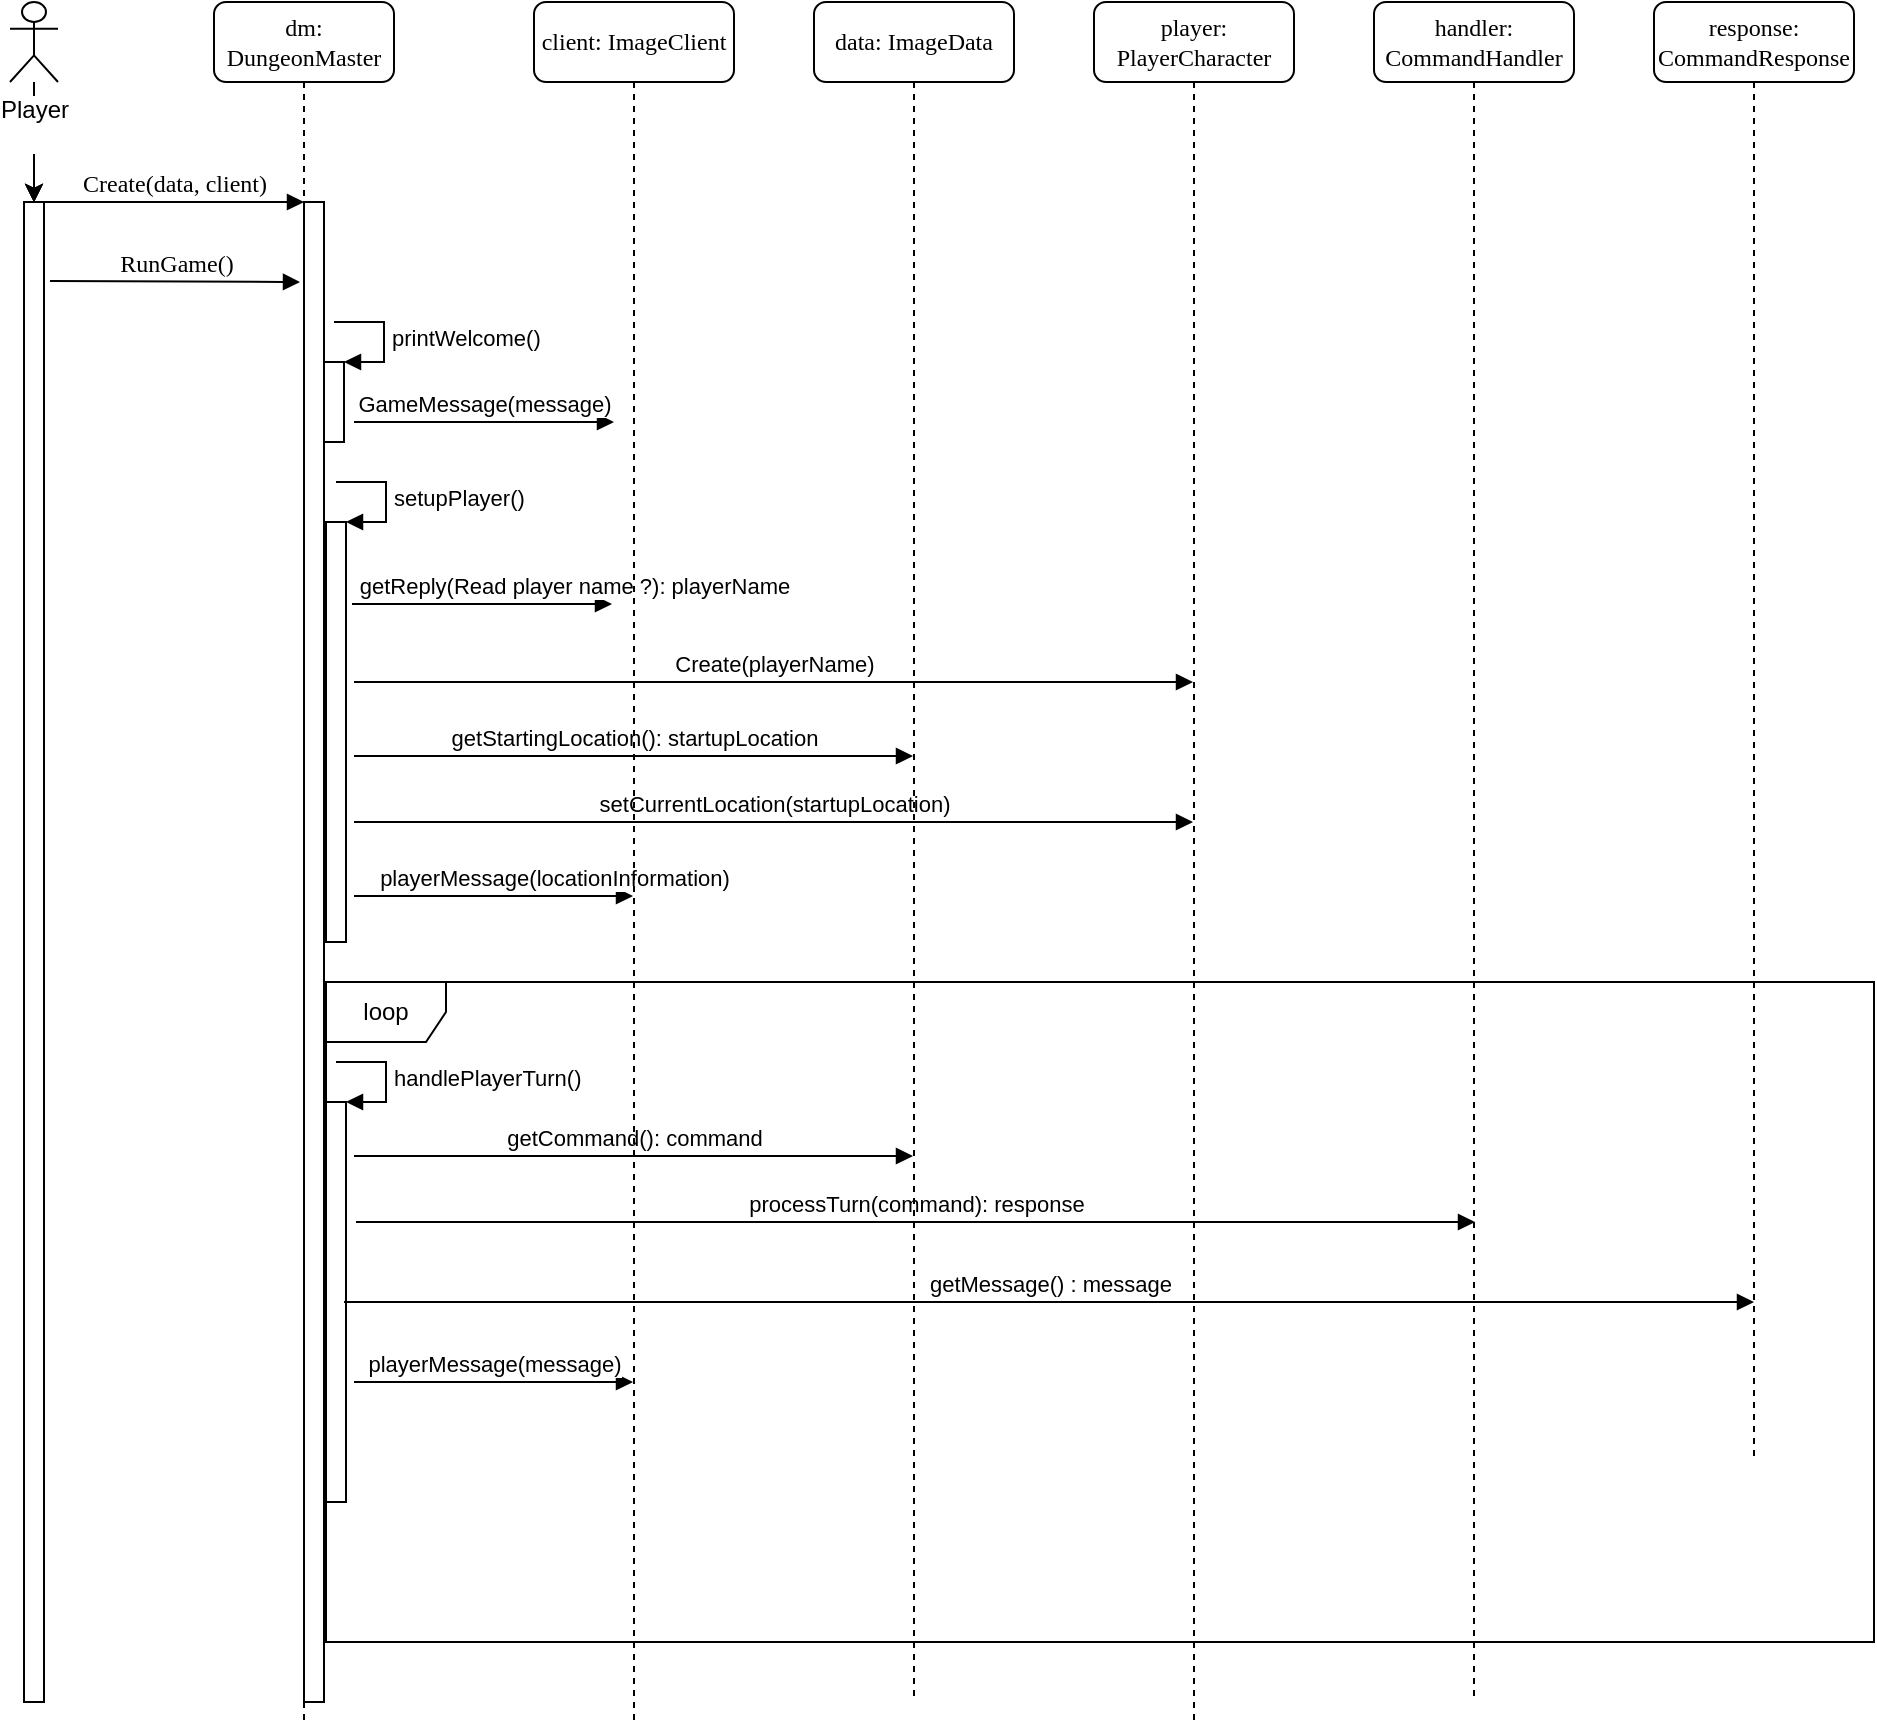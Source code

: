 <mxfile version="10.7.3" type="github"><diagram name="Page-1" id="13e1069c-82ec-6db2-03f1-153e76fe0fe0"><mxGraphModel dx="1080" dy="447" grid="1" gridSize="10" guides="1" tooltips="1" connect="1" arrows="1" fold="1" page="1" pageScale="1" pageWidth="1100" pageHeight="850" background="#ffffff" math="0" shadow="0"><root><mxCell id="0"/><mxCell id="1" parent="0"/><mxCell id="t5ArHIkcnjFmZgyY3Mu2-22" value="loop&lt;br&gt;" style="shape=umlFrame;whiteSpace=wrap;html=1;" vertex="1" parent="1"><mxGeometry x="296" y="570" width="774" height="330" as="geometry"/></mxCell><mxCell id="7baba1c4bc27f4b0-2" value="dm:&lt;br&gt;DungeonMaster&lt;br&gt;" style="shape=umlLifeline;perimeter=lifelinePerimeter;whiteSpace=wrap;html=1;container=1;collapsible=0;recursiveResize=0;outlineConnect=0;rounded=1;shadow=0;comic=0;labelBackgroundColor=none;strokeColor=#000000;strokeWidth=1;fillColor=#FFFFFF;fontFamily=Verdana;fontSize=12;fontColor=#000000;align=center;" parent="1" vertex="1"><mxGeometry x="240" y="80" width="90" height="860" as="geometry"/></mxCell><mxCell id="7baba1c4bc27f4b0-10" value="" style="html=1;points=[];perimeter=orthogonalPerimeter;rounded=0;shadow=0;comic=0;labelBackgroundColor=none;strokeColor=#000000;strokeWidth=1;fillColor=#FFFFFF;fontFamily=Verdana;fontSize=12;fontColor=#000000;align=center;" parent="7baba1c4bc27f4b0-2" vertex="1"><mxGeometry x="45" y="100" width="10" height="750" as="geometry"/></mxCell><mxCell id="t5ArHIkcnjFmZgyY3Mu2-8" value="" style="html=1;points=[];perimeter=orthogonalPerimeter;" vertex="1" parent="7baba1c4bc27f4b0-2"><mxGeometry x="55" y="180" width="10" height="40" as="geometry"/></mxCell><mxCell id="t5ArHIkcnjFmZgyY3Mu2-9" value="printWelcome()" style="edgeStyle=orthogonalEdgeStyle;html=1;align=left;spacingLeft=2;endArrow=block;rounded=0;entryX=1;entryY=0;" edge="1" target="t5ArHIkcnjFmZgyY3Mu2-8" parent="7baba1c4bc27f4b0-2"><mxGeometry relative="1" as="geometry"><mxPoint x="60" y="160" as="sourcePoint"/><Array as="points"><mxPoint x="85" y="160"/></Array></mxGeometry></mxCell><mxCell id="t5ArHIkcnjFmZgyY3Mu2-10" value="GameMessage(message)&lt;br&gt;" style="html=1;verticalAlign=bottom;endArrow=block;" edge="1" parent="7baba1c4bc27f4b0-2"><mxGeometry width="80" relative="1" as="geometry"><mxPoint x="70" y="210" as="sourcePoint"/><mxPoint x="200" y="210" as="targetPoint"/></mxGeometry></mxCell><mxCell id="t5ArHIkcnjFmZgyY3Mu2-11" value="" style="html=1;points=[];perimeter=orthogonalPerimeter;" vertex="1" parent="7baba1c4bc27f4b0-2"><mxGeometry x="56" y="260" width="10" height="210" as="geometry"/></mxCell><mxCell id="t5ArHIkcnjFmZgyY3Mu2-12" value="setupPlayer()" style="edgeStyle=orthogonalEdgeStyle;html=1;align=left;spacingLeft=2;endArrow=block;rounded=0;entryX=1;entryY=0;" edge="1" target="t5ArHIkcnjFmZgyY3Mu2-11" parent="7baba1c4bc27f4b0-2"><mxGeometry relative="1" as="geometry"><mxPoint x="61" y="240" as="sourcePoint"/><Array as="points"><mxPoint x="86" y="240"/></Array></mxGeometry></mxCell><mxCell id="t5ArHIkcnjFmZgyY3Mu2-13" value="getReply(Read player name ?): playerName&lt;br&gt;" style="html=1;verticalAlign=bottom;endArrow=block;" edge="1" parent="7baba1c4bc27f4b0-2"><mxGeometry x="0.708" width="80" relative="1" as="geometry"><mxPoint x="69" y="301" as="sourcePoint"/><mxPoint x="199" y="301" as="targetPoint"/><mxPoint as="offset"/></mxGeometry></mxCell><mxCell id="t5ArHIkcnjFmZgyY3Mu2-14" value="Create(playerName)" style="html=1;verticalAlign=bottom;endArrow=block;" edge="1" parent="7baba1c4bc27f4b0-2" target="7baba1c4bc27f4b0-5"><mxGeometry width="80" relative="1" as="geometry"><mxPoint x="70" y="340" as="sourcePoint"/><mxPoint x="150" y="340" as="targetPoint"/></mxGeometry></mxCell><mxCell id="t5ArHIkcnjFmZgyY3Mu2-15" value="getStartingLocation(): startupLocation" style="html=1;verticalAlign=bottom;endArrow=block;" edge="1" parent="7baba1c4bc27f4b0-2" target="7baba1c4bc27f4b0-4"><mxGeometry width="80" relative="1" as="geometry"><mxPoint x="70" y="377" as="sourcePoint"/><mxPoint x="150" y="377" as="targetPoint"/></mxGeometry></mxCell><mxCell id="t5ArHIkcnjFmZgyY3Mu2-16" value="setCurrentLocation(startupLocation)" style="html=1;verticalAlign=bottom;endArrow=block;" edge="1" parent="7baba1c4bc27f4b0-2" target="7baba1c4bc27f4b0-5"><mxGeometry width="80" relative="1" as="geometry"><mxPoint x="70" y="410" as="sourcePoint"/><mxPoint x="150" y="410" as="targetPoint"/></mxGeometry></mxCell><mxCell id="t5ArHIkcnjFmZgyY3Mu2-17" value="playerMessage(locationInformation)" style="html=1;verticalAlign=bottom;endArrow=block;" edge="1" parent="7baba1c4bc27f4b0-2" target="7baba1c4bc27f4b0-3"><mxGeometry x="0.434" width="80" relative="1" as="geometry"><mxPoint x="70" y="447" as="sourcePoint"/><mxPoint x="150" y="447" as="targetPoint"/><mxPoint as="offset"/></mxGeometry></mxCell><mxCell id="t5ArHIkcnjFmZgyY3Mu2-25" value="" style="html=1;points=[];perimeter=orthogonalPerimeter;" vertex="1" parent="7baba1c4bc27f4b0-2"><mxGeometry x="56" y="550" width="10" height="200" as="geometry"/></mxCell><mxCell id="t5ArHIkcnjFmZgyY3Mu2-26" value="handlePlayerTurn()" style="edgeStyle=orthogonalEdgeStyle;html=1;align=left;spacingLeft=2;endArrow=block;rounded=0;entryX=1;entryY=0;" edge="1" target="t5ArHIkcnjFmZgyY3Mu2-25" parent="7baba1c4bc27f4b0-2"><mxGeometry relative="1" as="geometry"><mxPoint x="61" y="530" as="sourcePoint"/><Array as="points"><mxPoint x="86" y="530"/></Array></mxGeometry></mxCell><mxCell id="t5ArHIkcnjFmZgyY3Mu2-27" value="getCommand(): command" style="html=1;verticalAlign=bottom;endArrow=block;" edge="1" parent="7baba1c4bc27f4b0-2" target="7baba1c4bc27f4b0-4"><mxGeometry width="80" relative="1" as="geometry"><mxPoint x="70" y="577" as="sourcePoint"/><mxPoint x="150" y="577" as="targetPoint"/></mxGeometry></mxCell><mxCell id="t5ArHIkcnjFmZgyY3Mu2-28" value="processTurn(command): response" style="html=1;verticalAlign=bottom;endArrow=block;" edge="1" parent="7baba1c4bc27f4b0-2"><mxGeometry width="80" relative="1" as="geometry"><mxPoint x="71" y="610" as="sourcePoint"/><mxPoint x="630.5" y="610" as="targetPoint"/></mxGeometry></mxCell><mxCell id="t5ArHIkcnjFmZgyY3Mu2-36" value="playerMessage(message)" style="html=1;verticalAlign=bottom;endArrow=block;" edge="1" parent="7baba1c4bc27f4b0-2" target="7baba1c4bc27f4b0-3"><mxGeometry width="80" relative="1" as="geometry"><mxPoint x="70" y="690" as="sourcePoint"/><mxPoint x="150" y="690" as="targetPoint"/></mxGeometry></mxCell><mxCell id="7baba1c4bc27f4b0-3" value="client: ImageClient" style="shape=umlLifeline;perimeter=lifelinePerimeter;whiteSpace=wrap;html=1;container=1;collapsible=0;recursiveResize=0;outlineConnect=0;rounded=1;shadow=0;comic=0;labelBackgroundColor=none;strokeColor=#000000;strokeWidth=1;fillColor=#FFFFFF;fontFamily=Verdana;fontSize=12;fontColor=#000000;align=center;" parent="1" vertex="1"><mxGeometry x="400" y="80" width="100" height="860" as="geometry"/></mxCell><mxCell id="7baba1c4bc27f4b0-4" value="data: ImageData" style="shape=umlLifeline;perimeter=lifelinePerimeter;whiteSpace=wrap;html=1;container=1;collapsible=0;recursiveResize=0;outlineConnect=0;rounded=1;shadow=0;comic=0;labelBackgroundColor=none;strokeColor=#000000;strokeWidth=1;fillColor=#FFFFFF;fontFamily=Verdana;fontSize=12;fontColor=#000000;align=center;" parent="1" vertex="1"><mxGeometry x="540" y="80" width="100" height="850" as="geometry"/></mxCell><mxCell id="7baba1c4bc27f4b0-5" value="player: PlayerCharacter" style="shape=umlLifeline;perimeter=lifelinePerimeter;whiteSpace=wrap;html=1;container=1;collapsible=0;recursiveResize=0;outlineConnect=0;rounded=1;shadow=0;comic=0;labelBackgroundColor=none;strokeColor=#000000;strokeWidth=1;fillColor=#FFFFFF;fontFamily=Verdana;fontSize=12;fontColor=#000000;align=center;" parent="1" vertex="1"><mxGeometry x="680" y="80" width="100" height="860" as="geometry"/></mxCell><mxCell id="7baba1c4bc27f4b0-6" value="handler: CommandHandler" style="shape=umlLifeline;perimeter=lifelinePerimeter;whiteSpace=wrap;html=1;container=1;collapsible=0;recursiveResize=0;outlineConnect=0;rounded=1;shadow=0;comic=0;labelBackgroundColor=none;strokeColor=#000000;strokeWidth=1;fillColor=#FFFFFF;fontFamily=Verdana;fontSize=12;fontColor=#000000;align=center;" parent="1" vertex="1"><mxGeometry x="820" y="80" width="100" height="850" as="geometry"/></mxCell><mxCell id="7baba1c4bc27f4b0-7" value="response: CommandResponse" style="shape=umlLifeline;perimeter=lifelinePerimeter;whiteSpace=wrap;html=1;container=1;collapsible=0;recursiveResize=0;outlineConnect=0;rounded=1;shadow=0;comic=0;labelBackgroundColor=none;strokeColor=#000000;strokeWidth=1;fillColor=#FFFFFF;fontFamily=Verdana;fontSize=12;fontColor=#000000;align=center;" parent="1" vertex="1"><mxGeometry x="960" y="80" width="100" height="730" as="geometry"/></mxCell><mxCell id="7baba1c4bc27f4b0-11" value="Create(data, client)&lt;br&gt;" style="html=1;verticalAlign=bottom;endArrow=block;entryX=0;entryY=0;labelBackgroundColor=none;fontFamily=Verdana;fontSize=12;edgeStyle=elbowEdgeStyle;elbow=vertical;" parent="1" source="7baba1c4bc27f4b0-9" target="7baba1c4bc27f4b0-10" edge="1"><mxGeometry relative="1" as="geometry"><mxPoint x="220" y="190" as="sourcePoint"/></mxGeometry></mxCell><mxCell id="7baba1c4bc27f4b0-9" value="" style="html=1;points=[];perimeter=orthogonalPerimeter;rounded=0;shadow=0;comic=0;labelBackgroundColor=none;strokeColor=#000000;strokeWidth=1;fillColor=#FFFFFF;fontFamily=Verdana;fontSize=12;fontColor=#000000;align=center;" parent="1" vertex="1"><mxGeometry x="145" y="180" width="10" height="750" as="geometry"/></mxCell><mxCell id="t5ArHIkcnjFmZgyY3Mu2-2" value="" style="edgeStyle=orthogonalEdgeStyle;rounded=0;orthogonalLoop=1;jettySize=auto;html=1;" edge="1" parent="1" source="t5ArHIkcnjFmZgyY3Mu2-1" target="7baba1c4bc27f4b0-9"><mxGeometry relative="1" as="geometry"/></mxCell><mxCell id="t5ArHIkcnjFmZgyY3Mu2-3" value="" style="edgeStyle=orthogonalEdgeStyle;rounded=0;orthogonalLoop=1;jettySize=auto;html=1;" edge="1" parent="1" source="t5ArHIkcnjFmZgyY3Mu2-1" target="7baba1c4bc27f4b0-9"><mxGeometry relative="1" as="geometry"/></mxCell><mxCell id="t5ArHIkcnjFmZgyY3Mu2-4" value="" style="edgeStyle=orthogonalEdgeStyle;rounded=0;orthogonalLoop=1;jettySize=auto;html=1;" edge="1" parent="1" source="t5ArHIkcnjFmZgyY3Mu2-1" target="7baba1c4bc27f4b0-9"><mxGeometry relative="1" as="geometry"/></mxCell><mxCell id="t5ArHIkcnjFmZgyY3Mu2-5" value="" style="edgeStyle=orthogonalEdgeStyle;rounded=0;orthogonalLoop=1;jettySize=auto;html=1;" edge="1" parent="1" source="t5ArHIkcnjFmZgyY3Mu2-1" target="7baba1c4bc27f4b0-9"><mxGeometry relative="1" as="geometry"/></mxCell><mxCell id="t5ArHIkcnjFmZgyY3Mu2-1" value="Player&lt;br&gt;&lt;br&gt;" style="shape=umlActor;verticalLabelPosition=bottom;labelBackgroundColor=#ffffff;verticalAlign=top;html=1;outlineConnect=0;" vertex="1" parent="1"><mxGeometry x="138" y="80" width="24" height="40" as="geometry"/></mxCell><mxCell id="t5ArHIkcnjFmZgyY3Mu2-6" value="RunGame()&lt;br&gt;" style="html=1;verticalAlign=bottom;endArrow=block;labelBackgroundColor=none;fontFamily=Verdana;fontSize=12;edgeStyle=elbowEdgeStyle;elbow=vertical;" edge="1" parent="1"><mxGeometry relative="1" as="geometry"><mxPoint x="158" y="219.5" as="sourcePoint"/><mxPoint x="283" y="220" as="targetPoint"/></mxGeometry></mxCell><mxCell id="t5ArHIkcnjFmZgyY3Mu2-35" value="getMessage() : message" style="html=1;verticalAlign=bottom;endArrow=block;" edge="1" parent="1"><mxGeometry width="80" relative="1" as="geometry"><mxPoint x="305" y="730" as="sourcePoint"/><mxPoint x="1010" y="730" as="targetPoint"/></mxGeometry></mxCell></root></mxGraphModel></diagram></mxfile>